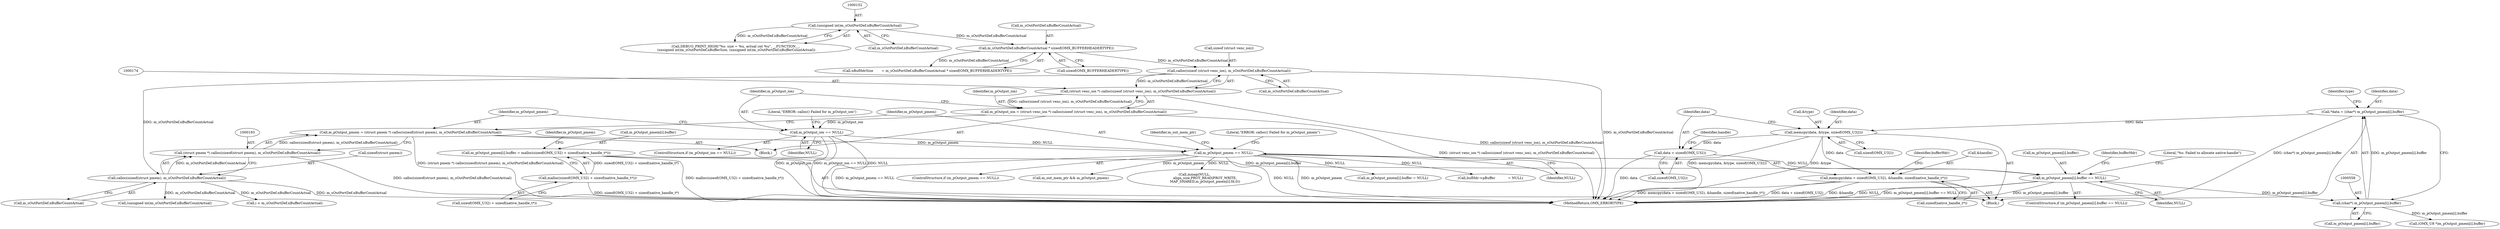 digraph "0_Android_7558d03e6498e970b761aa44fff6b2c659202d95_0@API" {
"1000568" [label="(Call,memcpy(data, &type, sizeof(OMX_U32)))"];
"1000555" [label="(Call,*data = (char*) m_pOutput_pmem[i].buffer)"];
"1000557" [label="(Call,(char*) m_pOutput_pmem[i].buffer)"];
"1000514" [label="(Call,m_pOutput_pmem[i].buffer == NULL)"];
"1000501" [label="(Call,m_pOutput_pmem[i].buffer = malloc(sizeof(OMX_U32) + sizeof(native_handle_t*)))"];
"1000507" [label="(Call,malloc(sizeof(OMX_U32) + sizeof(native_handle_t*)))"];
"1000201" [label="(Call,m_pOutput_pmem == NULL)"];
"1000190" [label="(Call,m_pOutput_pmem = (struct pmem *) calloc(sizeof(struct pmem), m_sOutPortDef.nBufferCountActual))"];
"1000192" [label="(Call,(struct pmem *) calloc(sizeof(struct pmem), m_sOutPortDef.nBufferCountActual))"];
"1000194" [label="(Call,calloc(sizeof(struct pmem), m_sOutPortDef.nBufferCountActual))"];
"1000175" [label="(Call,calloc(sizeof (struct venc_ion), m_sOutPortDef.nBufferCountActual))"];
"1000158" [label="(Call,m_sOutPortDef.nBufferCountActual * sizeof(OMX_BUFFERHEADERTYPE))"];
"1000151" [label="(Call,(unsigned int)m_sOutPortDef.nBufferCountActual)"];
"1000182" [label="(Call,m_pOutput_ion == NULL)"];
"1000171" [label="(Call,m_pOutput_ion = (struct venc_ion *) calloc(sizeof (struct venc_ion), m_sOutPortDef.nBufferCountActual))"];
"1000173" [label="(Call,(struct venc_ion *) calloc(sizeof (struct venc_ion), m_sOutPortDef.nBufferCountActual))"];
"1000574" [label="(Call,memcpy(data + sizeof(OMX_U32), &handle, sizeof(native_handle_t*)))"];
"1000575" [label="(Call,data + sizeof(OMX_U32))"];
"1000507" [label="(Call,malloc(sizeof(OMX_U32) + sizeof(native_handle_t*)))"];
"1000520" [label="(Identifier,NULL)"];
"1000138" [label="(Block,)"];
"1000501" [label="(Call,m_pOutput_pmem[i].buffer = malloc(sizeof(OMX_U32) + sizeof(native_handle_t*)))"];
"1000559" [label="(Call,m_pOutput_pmem[i].buffer)"];
"1000197" [label="(Call,m_sOutPortDef.nBufferCountActual)"];
"1000272" [label="(Call,bufHdr->pBuffer            = NULL)"];
"1000158" [label="(Call,m_sOutPortDef.nBufferCountActual * sizeof(OMX_BUFFERHEADERTYPE))"];
"1000191" [label="(Identifier,m_pOutput_pmem)"];
"1000156" [label="(Call,nBufHdrSize        = m_sOutPortDef.nBufferCountActual * sizeof(OMX_BUFFERHEADERTYPE))"];
"1000187" [label="(Literal,\"ERROR: calloc() Failed for m_pOutput_ion\")"];
"1000175" [label="(Call,calloc(sizeof (struct venc_ion), m_sOutPortDef.nBufferCountActual))"];
"1000201" [label="(Call,m_pOutput_pmem == NULL)"];
"1000162" [label="(Call,sizeof(OMX_BUFFERHEADERTYPE))"];
"1000194" [label="(Call,calloc(sizeof(struct pmem), m_sOutPortDef.nBufferCountActual))"];
"1000176" [label="(Call,sizeof (struct venc_ion))"];
"1000500" [label="(Block,)"];
"1000580" [label="(Identifier,handle)"];
"1000517" [label="(Identifier,m_pOutput_pmem)"];
"1000203" [label="(Identifier,NULL)"];
"1000211" [label="(Identifier,m_out_mem_ptr)"];
"1000192" [label="(Call,(struct pmem *) calloc(sizeof(struct pmem), m_sOutPortDef.nBufferCountActual))"];
"1000555" [label="(Call,*data = (char*) m_pOutput_pmem[i].buffer)"];
"1000577" [label="(Call,sizeof(OMX_U32))"];
"1000143" [label="(Call,DEBUG_PRINT_HIGH(\"%s: size = %u, actual cnt %u\", __FUNCTION__,\n (unsigned int)m_sOutPortDef.nBufferSize, (unsigned int)m_sOutPortDef.nBufferCountActual))"];
"1000574" [label="(Call,memcpy(data + sizeof(OMX_U32), &handle, sizeof(native_handle_t*)))"];
"1000514" [label="(Call,m_pOutput_pmem[i].buffer == NULL)"];
"1000200" [label="(ControlStructure,if (m_pOutput_pmem == NULL))"];
"1000556" [label="(Identifier,data)"];
"1000181" [label="(ControlStructure,if (m_pOutput_ion == NULL))"];
"1000502" [label="(Call,m_pOutput_pmem[i].buffer)"];
"1000206" [label="(Literal,\"ERROR: calloc() Failed for m_pOutput_pmem\")"];
"1000159" [label="(Call,m_sOutPortDef.nBufferCountActual)"];
"1000585" [label="(Identifier,bufferHdr)"];
"1000569" [label="(Identifier,data)"];
"1000576" [label="(Identifier,data)"];
"1000530" [label="(Identifier,bufferHdr)"];
"1000210" [label="(Call,m_out_mem_ptr && m_pOutput_pmem)"];
"1000523" [label="(Literal,\"%s: Failed to allocate native-handle\")"];
"1000323" [label="(Call,(unsigned int)m_sOutPortDef.nBufferCountActual)"];
"1000572" [label="(Call,sizeof(OMX_U32))"];
"1000184" [label="(Identifier,NULL)"];
"1000190" [label="(Call,m_pOutput_pmem = (struct pmem *) calloc(sizeof(struct pmem), m_sOutPortDef.nBufferCountActual))"];
"1000182" [label="(Call,m_pOutput_ion == NULL)"];
"1000195" [label="(Call,sizeof(struct pmem))"];
"1000178" [label="(Call,m_sOutPortDef.nBufferCountActual)"];
"1000172" [label="(Identifier,m_pOutput_ion)"];
"1000173" [label="(Call,(struct venc_ion *) calloc(sizeof (struct venc_ion), m_sOutPortDef.nBufferCountActual))"];
"1000568" [label="(Call,memcpy(data, &type, sizeof(OMX_U32)))"];
"1000575" [label="(Call,data + sizeof(OMX_U32))"];
"1000153" [label="(Call,m_sOutPortDef.nBufferCountActual)"];
"1000151" [label="(Call,(unsigned int)m_sOutPortDef.nBufferCountActual)"];
"1000455" [label="(Call,mmap(NULL,\n                    align_size,PROT_READ|PROT_WRITE,\n                    MAP_SHARED,m_pOutput_pmem[i].fd,0))"];
"1000581" [label="(Call,sizeof(native_handle_t*))"];
"1000183" [label="(Identifier,m_pOutput_ion)"];
"1000557" [label="(Call,(char*) m_pOutput_pmem[i].buffer)"];
"1000171" [label="(Call,m_pOutput_ion = (struct venc_ion *) calloc(sizeof (struct venc_ion), m_sOutPortDef.nBufferCountActual))"];
"1000566" [label="(Identifier,type)"];
"1000508" [label="(Call,sizeof(OMX_U32) + sizeof(native_handle_t*))"];
"1000221" [label="(Call,i < m_sOutPortDef.nBufferCountActual)"];
"1000638" [label="(MethodReturn,OMX_ERRORTYPE)"];
"1000436" [label="(Call,m_pOutput_pmem[i].buffer = NULL)"];
"1000513" [label="(ControlStructure,if (m_pOutput_pmem[i].buffer == NULL))"];
"1000594" [label="(Call,(OMX_U8 *)m_pOutput_pmem[i].buffer)"];
"1000515" [label="(Call,m_pOutput_pmem[i].buffer)"];
"1000579" [label="(Call,&handle)"];
"1000570" [label="(Call,&type)"];
"1000202" [label="(Identifier,m_pOutput_pmem)"];
"1000568" -> "1000500"  [label="AST: "];
"1000568" -> "1000572"  [label="CFG: "];
"1000569" -> "1000568"  [label="AST: "];
"1000570" -> "1000568"  [label="AST: "];
"1000572" -> "1000568"  [label="AST: "];
"1000576" -> "1000568"  [label="CFG: "];
"1000568" -> "1000638"  [label="DDG: memcpy(data, &type, sizeof(OMX_U32))"];
"1000568" -> "1000638"  [label="DDG: &type"];
"1000555" -> "1000568"  [label="DDG: data"];
"1000568" -> "1000574"  [label="DDG: data"];
"1000568" -> "1000575"  [label="DDG: data"];
"1000555" -> "1000500"  [label="AST: "];
"1000555" -> "1000557"  [label="CFG: "];
"1000556" -> "1000555"  [label="AST: "];
"1000557" -> "1000555"  [label="AST: "];
"1000566" -> "1000555"  [label="CFG: "];
"1000555" -> "1000638"  [label="DDG: (char*) m_pOutput_pmem[i].buffer"];
"1000557" -> "1000555"  [label="DDG: m_pOutput_pmem[i].buffer"];
"1000557" -> "1000559"  [label="CFG: "];
"1000558" -> "1000557"  [label="AST: "];
"1000559" -> "1000557"  [label="AST: "];
"1000514" -> "1000557"  [label="DDG: m_pOutput_pmem[i].buffer"];
"1000557" -> "1000594"  [label="DDG: m_pOutput_pmem[i].buffer"];
"1000514" -> "1000513"  [label="AST: "];
"1000514" -> "1000520"  [label="CFG: "];
"1000515" -> "1000514"  [label="AST: "];
"1000520" -> "1000514"  [label="AST: "];
"1000523" -> "1000514"  [label="CFG: "];
"1000530" -> "1000514"  [label="CFG: "];
"1000514" -> "1000638"  [label="DDG: NULL"];
"1000514" -> "1000638"  [label="DDG: m_pOutput_pmem[i].buffer == NULL"];
"1000514" -> "1000638"  [label="DDG: m_pOutput_pmem[i].buffer"];
"1000501" -> "1000514"  [label="DDG: m_pOutput_pmem[i].buffer"];
"1000201" -> "1000514"  [label="DDG: NULL"];
"1000501" -> "1000500"  [label="AST: "];
"1000501" -> "1000507"  [label="CFG: "];
"1000502" -> "1000501"  [label="AST: "];
"1000507" -> "1000501"  [label="AST: "];
"1000517" -> "1000501"  [label="CFG: "];
"1000501" -> "1000638"  [label="DDG: malloc(sizeof(OMX_U32) + sizeof(native_handle_t*))"];
"1000507" -> "1000501"  [label="DDG: sizeof(OMX_U32) + sizeof(native_handle_t*)"];
"1000507" -> "1000508"  [label="CFG: "];
"1000508" -> "1000507"  [label="AST: "];
"1000507" -> "1000638"  [label="DDG: sizeof(OMX_U32) + sizeof(native_handle_t*)"];
"1000201" -> "1000200"  [label="AST: "];
"1000201" -> "1000203"  [label="CFG: "];
"1000202" -> "1000201"  [label="AST: "];
"1000203" -> "1000201"  [label="AST: "];
"1000206" -> "1000201"  [label="CFG: "];
"1000211" -> "1000201"  [label="CFG: "];
"1000201" -> "1000638"  [label="DDG: m_pOutput_pmem == NULL"];
"1000201" -> "1000638"  [label="DDG: NULL"];
"1000201" -> "1000638"  [label="DDG: m_pOutput_pmem"];
"1000190" -> "1000201"  [label="DDG: m_pOutput_pmem"];
"1000182" -> "1000201"  [label="DDG: NULL"];
"1000201" -> "1000210"  [label="DDG: m_pOutput_pmem"];
"1000201" -> "1000272"  [label="DDG: NULL"];
"1000201" -> "1000436"  [label="DDG: NULL"];
"1000201" -> "1000455"  [label="DDG: NULL"];
"1000190" -> "1000138"  [label="AST: "];
"1000190" -> "1000192"  [label="CFG: "];
"1000191" -> "1000190"  [label="AST: "];
"1000192" -> "1000190"  [label="AST: "];
"1000202" -> "1000190"  [label="CFG: "];
"1000190" -> "1000638"  [label="DDG: (struct pmem *) calloc(sizeof(struct pmem), m_sOutPortDef.nBufferCountActual)"];
"1000192" -> "1000190"  [label="DDG: calloc(sizeof(struct pmem), m_sOutPortDef.nBufferCountActual)"];
"1000192" -> "1000194"  [label="CFG: "];
"1000193" -> "1000192"  [label="AST: "];
"1000194" -> "1000192"  [label="AST: "];
"1000192" -> "1000638"  [label="DDG: calloc(sizeof(struct pmem), m_sOutPortDef.nBufferCountActual)"];
"1000194" -> "1000192"  [label="DDG: m_sOutPortDef.nBufferCountActual"];
"1000194" -> "1000197"  [label="CFG: "];
"1000195" -> "1000194"  [label="AST: "];
"1000197" -> "1000194"  [label="AST: "];
"1000194" -> "1000638"  [label="DDG: m_sOutPortDef.nBufferCountActual"];
"1000175" -> "1000194"  [label="DDG: m_sOutPortDef.nBufferCountActual"];
"1000194" -> "1000221"  [label="DDG: m_sOutPortDef.nBufferCountActual"];
"1000194" -> "1000323"  [label="DDG: m_sOutPortDef.nBufferCountActual"];
"1000175" -> "1000173"  [label="AST: "];
"1000175" -> "1000178"  [label="CFG: "];
"1000176" -> "1000175"  [label="AST: "];
"1000178" -> "1000175"  [label="AST: "];
"1000173" -> "1000175"  [label="CFG: "];
"1000175" -> "1000638"  [label="DDG: m_sOutPortDef.nBufferCountActual"];
"1000175" -> "1000173"  [label="DDG: m_sOutPortDef.nBufferCountActual"];
"1000158" -> "1000175"  [label="DDG: m_sOutPortDef.nBufferCountActual"];
"1000158" -> "1000156"  [label="AST: "];
"1000158" -> "1000162"  [label="CFG: "];
"1000159" -> "1000158"  [label="AST: "];
"1000162" -> "1000158"  [label="AST: "];
"1000156" -> "1000158"  [label="CFG: "];
"1000158" -> "1000156"  [label="DDG: m_sOutPortDef.nBufferCountActual"];
"1000151" -> "1000158"  [label="DDG: m_sOutPortDef.nBufferCountActual"];
"1000151" -> "1000143"  [label="AST: "];
"1000151" -> "1000153"  [label="CFG: "];
"1000152" -> "1000151"  [label="AST: "];
"1000153" -> "1000151"  [label="AST: "];
"1000143" -> "1000151"  [label="CFG: "];
"1000151" -> "1000143"  [label="DDG: m_sOutPortDef.nBufferCountActual"];
"1000182" -> "1000181"  [label="AST: "];
"1000182" -> "1000184"  [label="CFG: "];
"1000183" -> "1000182"  [label="AST: "];
"1000184" -> "1000182"  [label="AST: "];
"1000187" -> "1000182"  [label="CFG: "];
"1000191" -> "1000182"  [label="CFG: "];
"1000182" -> "1000638"  [label="DDG: m_pOutput_ion == NULL"];
"1000182" -> "1000638"  [label="DDG: NULL"];
"1000182" -> "1000638"  [label="DDG: m_pOutput_ion"];
"1000171" -> "1000182"  [label="DDG: m_pOutput_ion"];
"1000171" -> "1000138"  [label="AST: "];
"1000171" -> "1000173"  [label="CFG: "];
"1000172" -> "1000171"  [label="AST: "];
"1000173" -> "1000171"  [label="AST: "];
"1000183" -> "1000171"  [label="CFG: "];
"1000171" -> "1000638"  [label="DDG: (struct venc_ion *) calloc(sizeof (struct venc_ion), m_sOutPortDef.nBufferCountActual)"];
"1000173" -> "1000171"  [label="DDG: calloc(sizeof (struct venc_ion), m_sOutPortDef.nBufferCountActual)"];
"1000174" -> "1000173"  [label="AST: "];
"1000173" -> "1000638"  [label="DDG: calloc(sizeof (struct venc_ion), m_sOutPortDef.nBufferCountActual)"];
"1000574" -> "1000500"  [label="AST: "];
"1000574" -> "1000581"  [label="CFG: "];
"1000575" -> "1000574"  [label="AST: "];
"1000579" -> "1000574"  [label="AST: "];
"1000581" -> "1000574"  [label="AST: "];
"1000585" -> "1000574"  [label="CFG: "];
"1000574" -> "1000638"  [label="DDG: data + sizeof(OMX_U32)"];
"1000574" -> "1000638"  [label="DDG: &handle"];
"1000574" -> "1000638"  [label="DDG: memcpy(data + sizeof(OMX_U32), &handle, sizeof(native_handle_t*))"];
"1000575" -> "1000577"  [label="CFG: "];
"1000576" -> "1000575"  [label="AST: "];
"1000577" -> "1000575"  [label="AST: "];
"1000580" -> "1000575"  [label="CFG: "];
"1000575" -> "1000638"  [label="DDG: data"];
}
